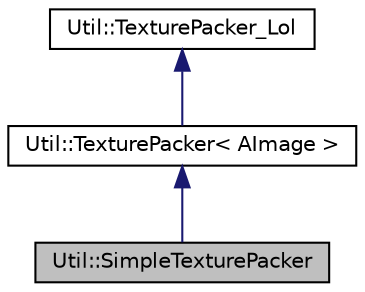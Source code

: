 digraph "Util::SimpleTexturePacker"
{
 // LATEX_PDF_SIZE
  edge [fontname="Helvetica",fontsize="10",labelfontname="Helvetica",labelfontsize="10"];
  node [fontname="Helvetica",fontsize="10",shape=record];
  Node1 [label="Util::SimpleTexturePacker",height=0.2,width=0.4,color="black", fillcolor="grey75", style="filled", fontcolor="black",tooltip=" "];
  Node2 -> Node1 [dir="back",color="midnightblue",fontsize="10",style="solid",fontname="Helvetica"];
  Node2 [label="Util::TexturePacker\< AImage \>",height=0.2,width=0.4,color="black", fillcolor="white", style="filled",URL="$classUtil_1_1TexturePacker.html",tooltip=" "];
  Node3 -> Node2 [dir="back",color="midnightblue",fontsize="10",style="solid",fontname="Helvetica"];
  Node3 [label="Util::TexturePacker_Lol",height=0.2,width=0.4,color="black", fillcolor="white", style="filled",URL="$classUtil_1_1TexturePacker__Lol.html",tooltip=" "];
}
